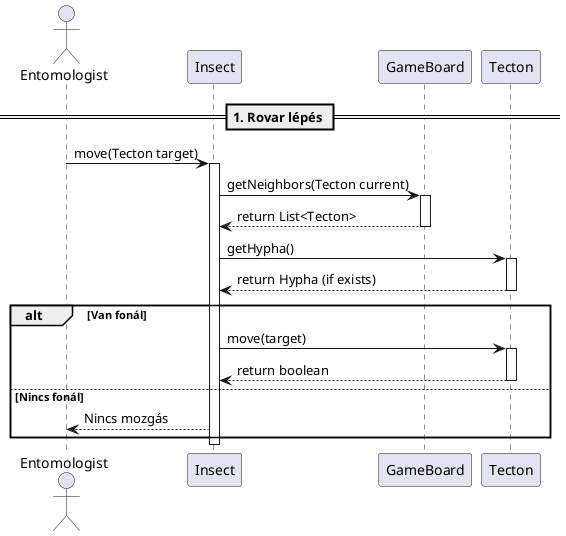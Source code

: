 @startuml

== 1. Rovar lépés ==
actor Entomologist
participant Insect
participant GameBoard
participant Tecton

Entomologist -> Insect: move(Tecton target)
activate Insect

Insect -> GameBoard: getNeighbors(Tecton current)
activate GameBoard
GameBoard --> Insect: return List<Tecton>
deactivate GameBoard

Insect -> Tecton: getHypha()
activate Tecton
Tecton --> Insect: return Hypha (if exists)
deactivate Tecton

alt Van fonál
    Insect -> Tecton: move(target)
    activate Tecton
    Tecton --> Insect: return boolean 
    deactivate Tecton
else Nincs fonál
    Insect --> Entomologist: Nincs mozgás 
end

deactivate Insect

@enduml
